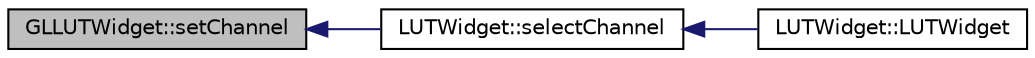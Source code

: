 digraph "GLLUTWidget::setChannel"
{
 // INTERACTIVE_SVG=YES
  edge [fontname="Helvetica",fontsize="10",labelfontname="Helvetica",labelfontsize="10"];
  node [fontname="Helvetica",fontsize="10",shape=record];
  rankdir="LR";
  Node1 [label="GLLUTWidget::setChannel",height=0.2,width=0.4,color="black", fillcolor="grey75", style="filled", fontcolor="black"];
  Node1 -> Node2 [dir="back",color="midnightblue",fontsize="10",style="solid",fontname="Helvetica"];
  Node2 [label="LUTWidget::selectChannel",height=0.2,width=0.4,color="black", fillcolor="white", style="filled",URL="$d3/d1a/class_l_u_t_widget.html#a89e879f260692b559fc99510fe6ceaf0"];
  Node2 -> Node3 [dir="back",color="midnightblue",fontsize="10",style="solid",fontname="Helvetica"];
  Node3 [label="LUTWidget::LUTWidget",height=0.2,width=0.4,color="black", fillcolor="white", style="filled",URL="$d3/d1a/class_l_u_t_widget.html#a6a1aee355927bddd58b0c4edc75d7e3f"];
}
